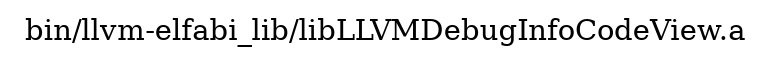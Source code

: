 digraph "bin/llvm-elfabi_lib/libLLVMDebugInfoCodeView.a" {
	label="bin/llvm-elfabi_lib/libLLVMDebugInfoCodeView.a";
	rankdir=LR;

}
